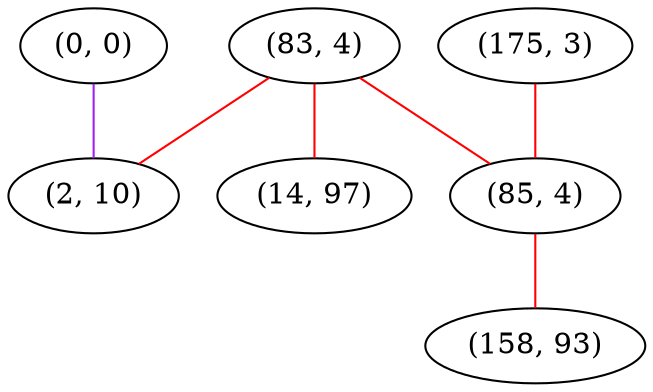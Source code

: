 graph "" {
"(0, 0)";
"(175, 3)";
"(83, 4)";
"(85, 4)";
"(158, 93)";
"(2, 10)";
"(14, 97)";
"(0, 0)" -- "(2, 10)"  [color=purple, key=0, weight=4];
"(175, 3)" -- "(85, 4)"  [color=red, key=0, weight=1];
"(83, 4)" -- "(14, 97)"  [color=red, key=0, weight=1];
"(83, 4)" -- "(85, 4)"  [color=red, key=0, weight=1];
"(83, 4)" -- "(2, 10)"  [color=red, key=0, weight=1];
"(85, 4)" -- "(158, 93)"  [color=red, key=0, weight=1];
}
